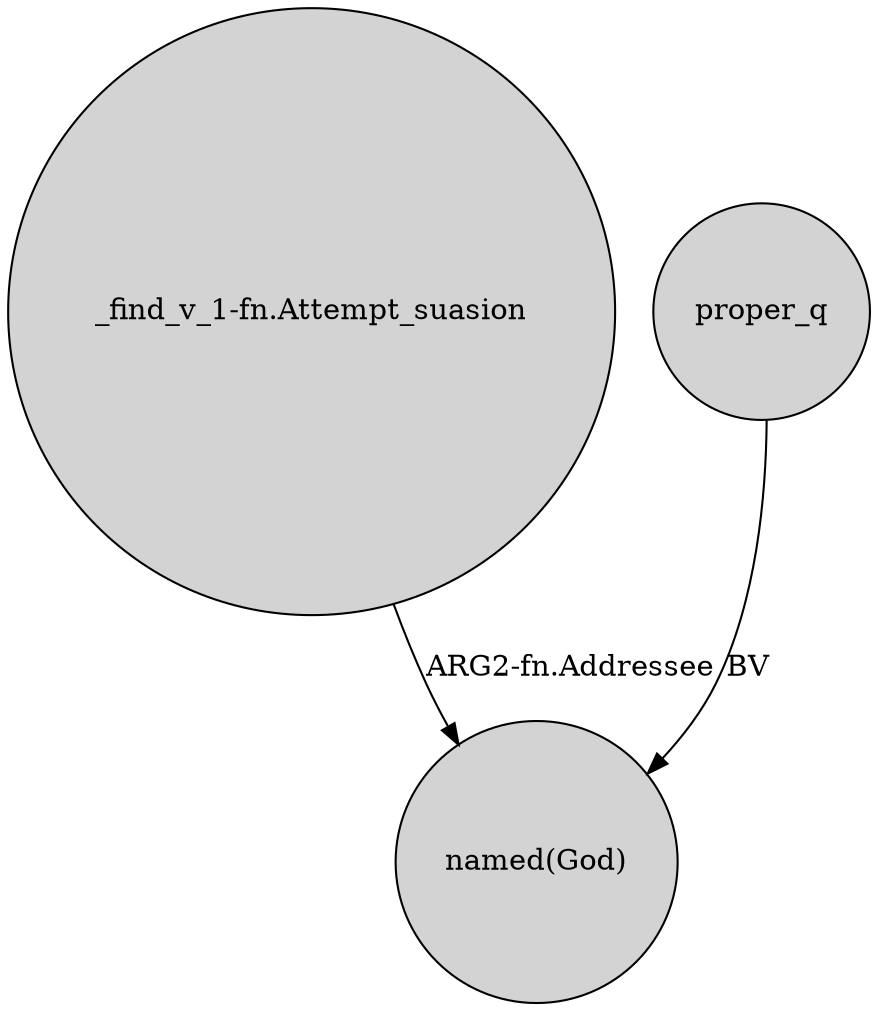 digraph {
	node [shape=circle style=filled]
	"_find_v_1-fn.Attempt_suasion" -> "named(God)" [label="ARG2-fn.Addressee"]
	proper_q -> "named(God)" [label=BV]
}
